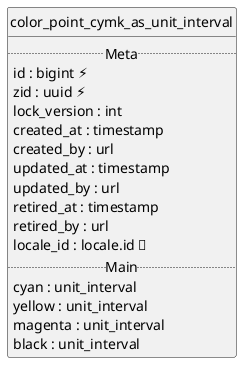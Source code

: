 @startuml uml
skinparam monochrome true
skinparam linetype ortho
hide circle

entity color_point_cymk_as_unit_interval {
  .. Meta ..
  id : bigint ⚡
  zid : uuid ⚡
  lock_version : int
  created_at : timestamp
  created_by : url
  updated_at : timestamp
  updated_by : url
  retired_at : timestamp
  retired_by : url
  locale_id : locale.id 🔑
  .. Main ..
  cyan : unit_interval
  yellow : unit_interval
  magenta : unit_interval
  black : unit_interval
}

@enduml
